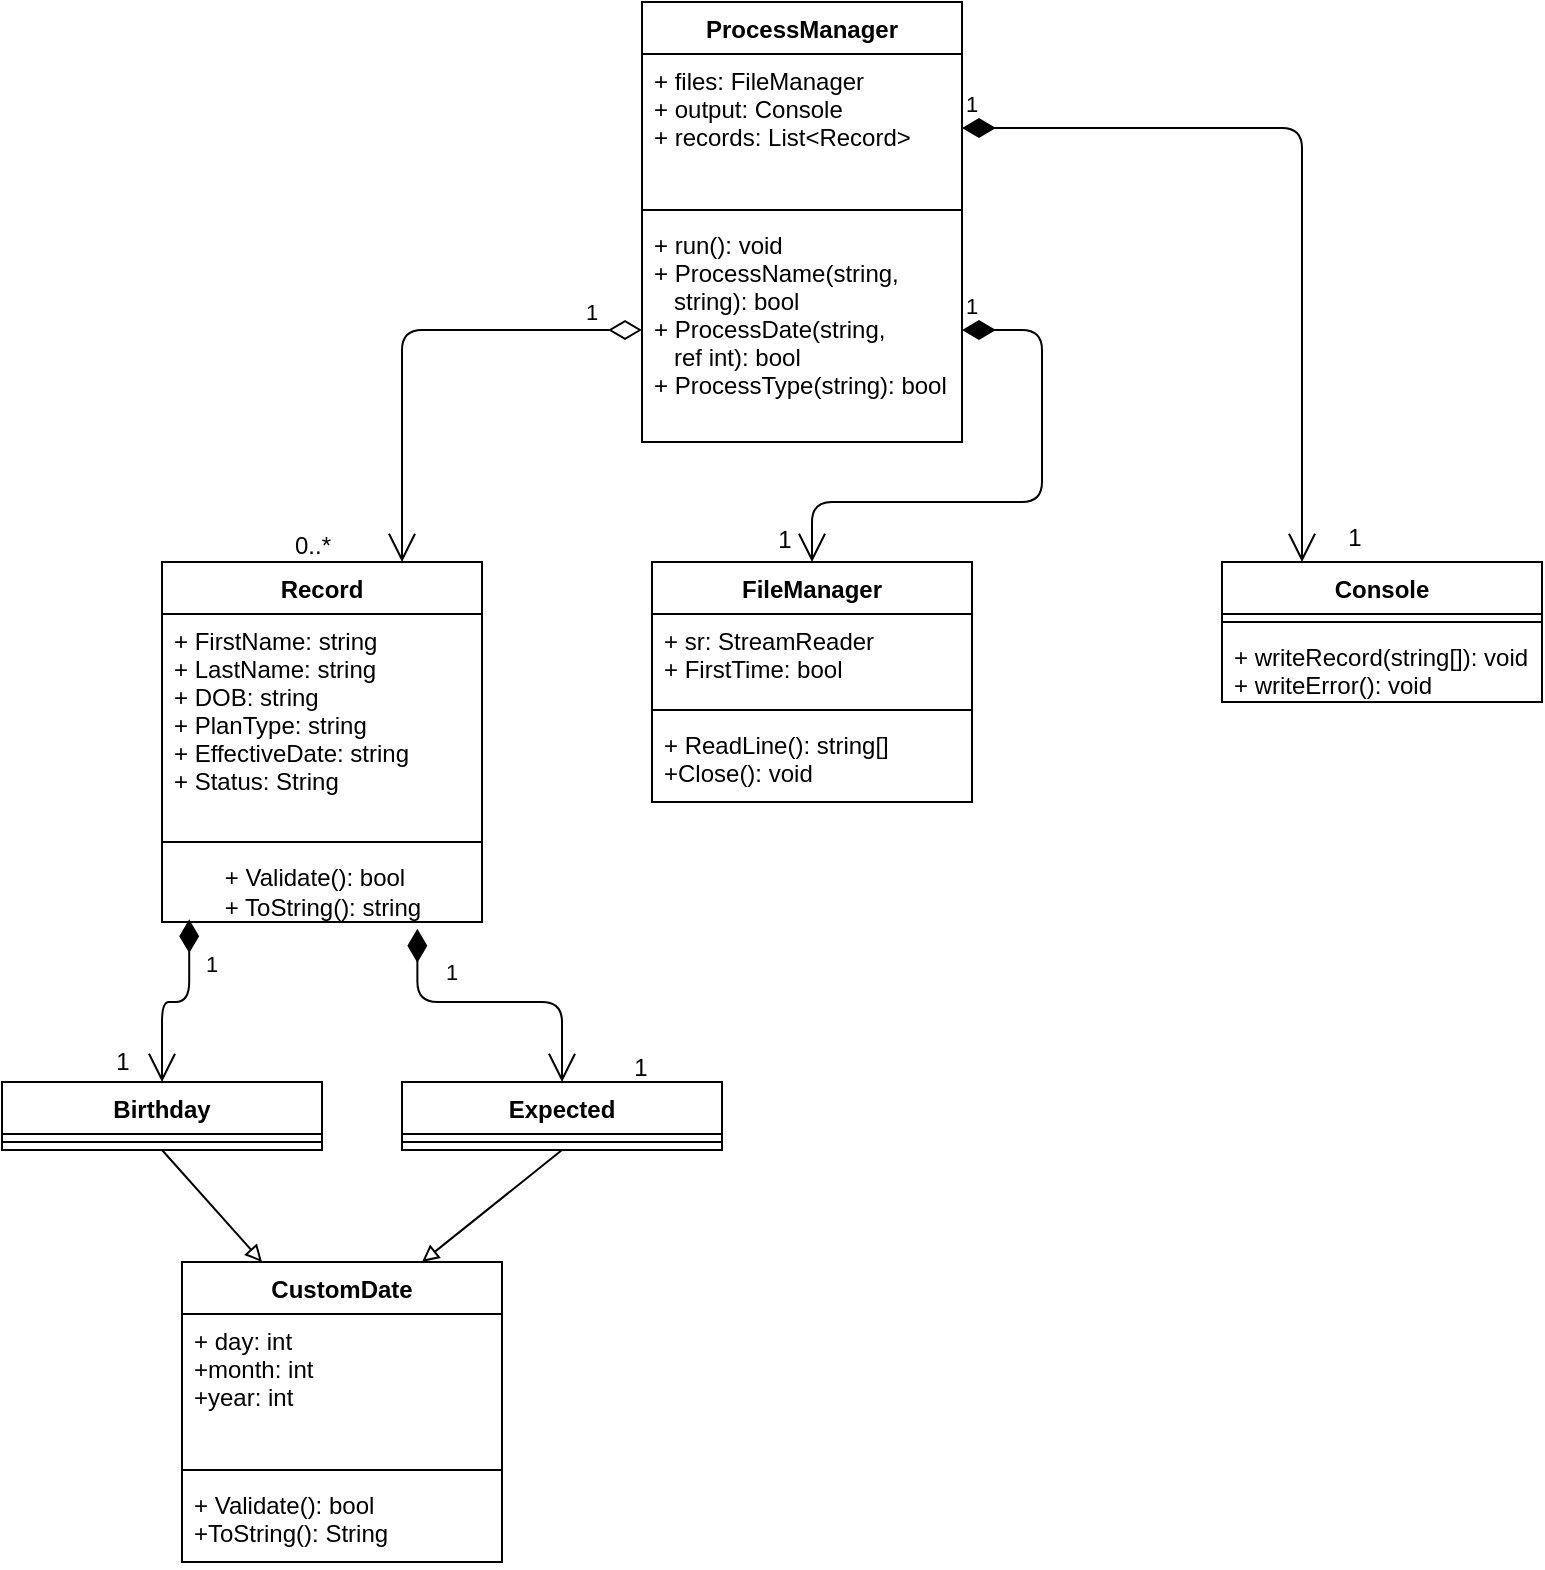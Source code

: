 <mxfile version="12.8.8" type="device"><diagram id="FYl7hfwOyTHB-MPhQHjA" name="Page-1"><mxGraphModel dx="1038" dy="580" grid="1" gridSize="10" guides="1" tooltips="1" connect="1" arrows="1" fold="1" page="1" pageScale="1" pageWidth="850" pageHeight="1100" math="0" shadow="0"><root><mxCell id="0"/><mxCell id="1" parent="0"/><mxCell id="oZ3bb2DGkR8uY_PdLGbP-1" value="ProcessManager" style="swimlane;fontStyle=1;align=center;verticalAlign=top;childLayout=stackLayout;horizontal=1;startSize=26;horizontalStack=0;resizeParent=1;resizeParentMax=0;resizeLast=0;collapsible=1;marginBottom=0;" parent="1" vertex="1"><mxGeometry x="340" y="30" width="160" height="220" as="geometry"/></mxCell><mxCell id="oZ3bb2DGkR8uY_PdLGbP-2" value="+ files: FileManager&#10;+ output: Console&#10;+ records: List&lt;Record&gt;" style="text;strokeColor=none;fillColor=none;align=left;verticalAlign=top;spacingLeft=4;spacingRight=4;overflow=hidden;rotatable=0;points=[[0,0.5],[1,0.5]];portConstraint=eastwest;" parent="oZ3bb2DGkR8uY_PdLGbP-1" vertex="1"><mxGeometry y="26" width="160" height="74" as="geometry"/></mxCell><mxCell id="oZ3bb2DGkR8uY_PdLGbP-3" value="" style="line;strokeWidth=1;fillColor=none;align=left;verticalAlign=middle;spacingTop=-1;spacingLeft=3;spacingRight=3;rotatable=0;labelPosition=right;points=[];portConstraint=eastwest;" parent="oZ3bb2DGkR8uY_PdLGbP-1" vertex="1"><mxGeometry y="100" width="160" height="8" as="geometry"/></mxCell><mxCell id="oZ3bb2DGkR8uY_PdLGbP-4" value="+ run(): void&#10;+ ProcessName(string, &#10;   string): bool&#10;+ ProcessDate(string, &#10;   ref int): bool&#10;+ ProcessType(string): bool" style="text;strokeColor=none;fillColor=none;align=left;verticalAlign=top;spacingLeft=4;spacingRight=4;overflow=hidden;rotatable=0;points=[[0,0.5],[1,0.5]];portConstraint=eastwest;" parent="oZ3bb2DGkR8uY_PdLGbP-1" vertex="1"><mxGeometry y="108" width="160" height="112" as="geometry"/></mxCell><mxCell id="oZ3bb2DGkR8uY_PdLGbP-5" value="Record" style="swimlane;fontStyle=1;align=center;verticalAlign=top;childLayout=stackLayout;horizontal=1;startSize=26;horizontalStack=0;resizeParent=1;resizeParentMax=0;resizeLast=0;collapsible=1;marginBottom=0;" parent="1" vertex="1"><mxGeometry x="100" y="310" width="160" height="180" as="geometry"/></mxCell><mxCell id="oZ3bb2DGkR8uY_PdLGbP-6" value="+ FirstName: string&#10;+ LastName: string&#10;+ DOB: string&#10;+ PlanType: string&#10;+ EffectiveDate: string&#10;+ Status: String" style="text;strokeColor=none;fillColor=none;align=left;verticalAlign=top;spacingLeft=4;spacingRight=4;overflow=hidden;rotatable=0;points=[[0,0.5],[1,0.5]];portConstraint=eastwest;" parent="oZ3bb2DGkR8uY_PdLGbP-5" vertex="1"><mxGeometry y="26" width="160" height="104" as="geometry"/></mxCell><mxCell id="oZ3bb2DGkR8uY_PdLGbP-7" value="" style="line;strokeWidth=1;fillColor=none;align=left;verticalAlign=middle;spacingTop=-1;spacingLeft=3;spacingRight=3;rotatable=0;labelPosition=right;points=[];portConstraint=eastwest;" parent="oZ3bb2DGkR8uY_PdLGbP-5" vertex="1"><mxGeometry y="130" width="160" height="20" as="geometry"/></mxCell><mxCell id="oVTEmpXS6EEX6timEcpO-6" value="&lt;div style=&quot;text-align: left&quot;&gt;&lt;span&gt;+ Validate(): bool&lt;/span&gt;&lt;/div&gt;&lt;div style=&quot;text-align: left&quot;&gt;&lt;span&gt;+ ToString(): string&lt;/span&gt;&lt;/div&gt;" style="text;html=1;align=center;verticalAlign=middle;resizable=0;points=[];autosize=1;" parent="oZ3bb2DGkR8uY_PdLGbP-5" vertex="1"><mxGeometry y="150" width="160" height="30" as="geometry"/></mxCell><mxCell id="oZ3bb2DGkR8uY_PdLGbP-9" value="FileManager" style="swimlane;fontStyle=1;align=center;verticalAlign=top;childLayout=stackLayout;horizontal=1;startSize=26;horizontalStack=0;resizeParent=1;resizeParentMax=0;resizeLast=0;collapsible=1;marginBottom=0;" parent="1" vertex="1"><mxGeometry x="345" y="310" width="160" height="120" as="geometry"/></mxCell><mxCell id="oZ3bb2DGkR8uY_PdLGbP-10" value="+ sr: StreamReader&#10;+ FirstTime: bool" style="text;strokeColor=none;fillColor=none;align=left;verticalAlign=top;spacingLeft=4;spacingRight=4;overflow=hidden;rotatable=0;points=[[0,0.5],[1,0.5]];portConstraint=eastwest;" parent="oZ3bb2DGkR8uY_PdLGbP-9" vertex="1"><mxGeometry y="26" width="160" height="44" as="geometry"/></mxCell><mxCell id="oZ3bb2DGkR8uY_PdLGbP-11" value="" style="line;strokeWidth=1;fillColor=none;align=left;verticalAlign=middle;spacingTop=-1;spacingLeft=3;spacingRight=3;rotatable=0;labelPosition=right;points=[];portConstraint=eastwest;" parent="oZ3bb2DGkR8uY_PdLGbP-9" vertex="1"><mxGeometry y="70" width="160" height="8" as="geometry"/></mxCell><mxCell id="oZ3bb2DGkR8uY_PdLGbP-12" value="+ ReadLine(): string[]&#10;+Close(): void" style="text;strokeColor=none;fillColor=none;align=left;verticalAlign=top;spacingLeft=4;spacingRight=4;overflow=hidden;rotatable=0;points=[[0,0.5],[1,0.5]];portConstraint=eastwest;" parent="oZ3bb2DGkR8uY_PdLGbP-9" vertex="1"><mxGeometry y="78" width="160" height="42" as="geometry"/></mxCell><mxCell id="oZ3bb2DGkR8uY_PdLGbP-13" value="Console" style="swimlane;fontStyle=1;align=center;verticalAlign=top;childLayout=stackLayout;horizontal=1;startSize=26;horizontalStack=0;resizeParent=1;resizeParentMax=0;resizeLast=0;collapsible=1;marginBottom=0;" parent="1" vertex="1"><mxGeometry x="630" y="310" width="160" height="70" as="geometry"/></mxCell><mxCell id="oZ3bb2DGkR8uY_PdLGbP-15" value="" style="line;strokeWidth=1;fillColor=none;align=left;verticalAlign=middle;spacingTop=-1;spacingLeft=3;spacingRight=3;rotatable=0;labelPosition=right;points=[];portConstraint=eastwest;" parent="oZ3bb2DGkR8uY_PdLGbP-13" vertex="1"><mxGeometry y="26" width="160" height="8" as="geometry"/></mxCell><mxCell id="oZ3bb2DGkR8uY_PdLGbP-16" value="+ writeRecord(string[]): void&#10;+ writeError(): void" style="text;strokeColor=none;fillColor=none;align=left;verticalAlign=top;spacingLeft=4;spacingRight=4;overflow=hidden;rotatable=0;points=[[0,0.5],[1,0.5]];portConstraint=eastwest;" parent="oZ3bb2DGkR8uY_PdLGbP-13" vertex="1"><mxGeometry y="34" width="160" height="36" as="geometry"/></mxCell><mxCell id="oZ3bb2DGkR8uY_PdLGbP-18" value="0..*" style="text;html=1;align=center;verticalAlign=middle;resizable=0;points=[];autosize=1;" parent="1" vertex="1"><mxGeometry x="160" y="292" width="30" height="20" as="geometry"/></mxCell><mxCell id="oZ3bb2DGkR8uY_PdLGbP-19" value="1" style="endArrow=open;html=1;endSize=12;startArrow=diamondThin;startSize=14;startFill=1;edgeStyle=orthogonalEdgeStyle;align=left;verticalAlign=bottom;entryX=0.5;entryY=0;entryDx=0;entryDy=0;exitX=1;exitY=0.5;exitDx=0;exitDy=0;" parent="1" source="oZ3bb2DGkR8uY_PdLGbP-4" target="oZ3bb2DGkR8uY_PdLGbP-9" edge="1"><mxGeometry x="-1" y="3" relative="1" as="geometry"><mxPoint x="380" y="280" as="sourcePoint"/><mxPoint x="540" y="280" as="targetPoint"/><Array as="points"><mxPoint x="540" y="194"/><mxPoint x="540" y="280"/><mxPoint x="425" y="280"/></Array></mxGeometry></mxCell><mxCell id="oZ3bb2DGkR8uY_PdLGbP-20" value="1" style="endArrow=open;html=1;endSize=12;startArrow=diamondThin;startSize=14;startFill=0;edgeStyle=orthogonalEdgeStyle;align=left;verticalAlign=bottom;entryX=0.75;entryY=0;entryDx=0;entryDy=0;exitX=0;exitY=0.5;exitDx=0;exitDy=0;" parent="1" source="oZ3bb2DGkR8uY_PdLGbP-4" target="oZ3bb2DGkR8uY_PdLGbP-5" edge="1"><mxGeometry x="-0.746" relative="1" as="geometry"><mxPoint x="120" y="210" as="sourcePoint"/><mxPoint x="280" y="210" as="targetPoint"/><mxPoint as="offset"/></mxGeometry></mxCell><mxCell id="oZ3bb2DGkR8uY_PdLGbP-21" value="1" style="text;html=1;align=center;verticalAlign=middle;resizable=0;points=[];autosize=1;" parent="1" vertex="1"><mxGeometry x="401" y="289" width="20" height="20" as="geometry"/></mxCell><mxCell id="oZ3bb2DGkR8uY_PdLGbP-22" value="1" style="endArrow=open;html=1;endSize=12;startArrow=diamondThin;startSize=14;startFill=1;edgeStyle=orthogonalEdgeStyle;align=left;verticalAlign=bottom;exitX=1;exitY=0.5;exitDx=0;exitDy=0;entryX=0.25;entryY=0;entryDx=0;entryDy=0;" parent="1" source="oZ3bb2DGkR8uY_PdLGbP-2" target="oZ3bb2DGkR8uY_PdLGbP-13" edge="1"><mxGeometry x="-1" y="3" relative="1" as="geometry"><mxPoint x="610" y="170" as="sourcePoint"/><mxPoint x="770" y="170" as="targetPoint"/></mxGeometry></mxCell><mxCell id="oZ3bb2DGkR8uY_PdLGbP-23" value="1" style="text;html=1;align=center;verticalAlign=middle;resizable=0;points=[];autosize=1;" parent="1" vertex="1"><mxGeometry x="686" y="288" width="20" height="20" as="geometry"/></mxCell><mxCell id="oVTEmpXS6EEX6timEcpO-11" value="Birthday" style="swimlane;fontStyle=1;align=center;verticalAlign=top;childLayout=stackLayout;horizontal=1;startSize=26;horizontalStack=0;resizeParent=1;resizeParentMax=0;resizeLast=0;collapsible=1;marginBottom=0;" parent="1" vertex="1"><mxGeometry x="20" y="570" width="160" height="34" as="geometry"/></mxCell><mxCell id="oVTEmpXS6EEX6timEcpO-13" value="" style="line;strokeWidth=1;fillColor=none;align=left;verticalAlign=middle;spacingTop=-1;spacingLeft=3;spacingRight=3;rotatable=0;labelPosition=right;points=[];portConstraint=eastwest;" parent="oVTEmpXS6EEX6timEcpO-11" vertex="1"><mxGeometry y="26" width="160" height="8" as="geometry"/></mxCell><mxCell id="oVTEmpXS6EEX6timEcpO-15" value="Expected" style="swimlane;fontStyle=1;align=center;verticalAlign=top;childLayout=stackLayout;horizontal=1;startSize=26;horizontalStack=0;resizeParent=1;resizeParentMax=0;resizeLast=0;collapsible=1;marginBottom=0;" parent="1" vertex="1"><mxGeometry x="220" y="570" width="160" height="34" as="geometry"/></mxCell><mxCell id="oVTEmpXS6EEX6timEcpO-17" value="" style="line;strokeWidth=1;fillColor=none;align=left;verticalAlign=middle;spacingTop=-1;spacingLeft=3;spacingRight=3;rotatable=0;labelPosition=right;points=[];portConstraint=eastwest;" parent="oVTEmpXS6EEX6timEcpO-15" vertex="1"><mxGeometry y="26" width="160" height="8" as="geometry"/></mxCell><mxCell id="oVTEmpXS6EEX6timEcpO-20" value="1" style="endArrow=open;html=1;endSize=12;startArrow=diamondThin;startSize=14;startFill=1;edgeStyle=orthogonalEdgeStyle;align=left;verticalAlign=bottom;entryX=0.5;entryY=0;entryDx=0;entryDy=0;exitX=0.085;exitY=0.953;exitDx=0;exitDy=0;exitPerimeter=0;" parent="1" source="oVTEmpXS6EEX6timEcpO-6" target="oVTEmpXS6EEX6timEcpO-11" edge="1"><mxGeometry x="-0.339" y="6" relative="1" as="geometry"><mxPoint x="10" y="520" as="sourcePoint"/><mxPoint x="170" y="520" as="targetPoint"/><mxPoint as="offset"/></mxGeometry></mxCell><mxCell id="oVTEmpXS6EEX6timEcpO-21" value="1" style="text;html=1;align=center;verticalAlign=middle;resizable=0;points=[];autosize=1;" parent="1" vertex="1"><mxGeometry x="70" y="550" width="20" height="20" as="geometry"/></mxCell><mxCell id="oVTEmpXS6EEX6timEcpO-22" value="1" style="endArrow=open;html=1;endSize=12;startArrow=diamondThin;startSize=14;startFill=1;edgeStyle=orthogonalEdgeStyle;align=left;verticalAlign=bottom;entryX=0.5;entryY=0;entryDx=0;entryDy=0;exitX=0.798;exitY=1.113;exitDx=0;exitDy=0;exitPerimeter=0;" parent="1" source="oVTEmpXS6EEX6timEcpO-6" target="oVTEmpXS6EEX6timEcpO-15" edge="1"><mxGeometry x="-0.339" y="6" relative="1" as="geometry"><mxPoint x="233.6" y="509.0" as="sourcePoint"/><mxPoint x="220" y="590.41" as="targetPoint"/><mxPoint as="offset"/></mxGeometry></mxCell><mxCell id="oVTEmpXS6EEX6timEcpO-23" value="1" style="text;html=1;align=center;verticalAlign=middle;resizable=0;points=[];autosize=1;" parent="1" vertex="1"><mxGeometry x="329" y="553" width="20" height="20" as="geometry"/></mxCell><mxCell id="oVTEmpXS6EEX6timEcpO-24" value="CustomDate" style="swimlane;fontStyle=1;align=center;verticalAlign=top;childLayout=stackLayout;horizontal=1;startSize=26;horizontalStack=0;resizeParent=1;resizeParentMax=0;resizeLast=0;collapsible=1;marginBottom=0;" parent="1" vertex="1"><mxGeometry x="110" y="660" width="160" height="150" as="geometry"/></mxCell><mxCell id="oVTEmpXS6EEX6timEcpO-25" value="+ day: int&#10;+month: int&#10;+year: int" style="text;strokeColor=none;fillColor=none;align=left;verticalAlign=top;spacingLeft=4;spacingRight=4;overflow=hidden;rotatable=0;points=[[0,0.5],[1,0.5]];portConstraint=eastwest;" parent="oVTEmpXS6EEX6timEcpO-24" vertex="1"><mxGeometry y="26" width="160" height="74" as="geometry"/></mxCell><mxCell id="oVTEmpXS6EEX6timEcpO-26" value="" style="line;strokeWidth=1;fillColor=none;align=left;verticalAlign=middle;spacingTop=-1;spacingLeft=3;spacingRight=3;rotatable=0;labelPosition=right;points=[];portConstraint=eastwest;" parent="oVTEmpXS6EEX6timEcpO-24" vertex="1"><mxGeometry y="100" width="160" height="8" as="geometry"/></mxCell><mxCell id="oVTEmpXS6EEX6timEcpO-27" value="+ Validate(): bool&#10;+ToString(): String" style="text;strokeColor=none;fillColor=none;align=left;verticalAlign=top;spacingLeft=4;spacingRight=4;overflow=hidden;rotatable=0;points=[[0,0.5],[1,0.5]];portConstraint=eastwest;" parent="oVTEmpXS6EEX6timEcpO-24" vertex="1"><mxGeometry y="108" width="160" height="42" as="geometry"/></mxCell><mxCell id="oVTEmpXS6EEX6timEcpO-29" value="" style="endArrow=block;html=1;endFill=0;entryX=0.75;entryY=0;entryDx=0;entryDy=0;exitX=0.5;exitY=1;exitDx=0;exitDy=0;" parent="1" source="oVTEmpXS6EEX6timEcpO-15" target="oVTEmpXS6EEX6timEcpO-24" edge="1"><mxGeometry width="50" height="50" relative="1" as="geometry"><mxPoint x="330" y="640" as="sourcePoint"/><mxPoint x="120.88" y="613.8" as="targetPoint"/></mxGeometry></mxCell><mxCell id="oVTEmpXS6EEX6timEcpO-30" value="" style="endArrow=block;html=1;endFill=0;entryX=0.25;entryY=0;entryDx=0;entryDy=0;exitX=0.5;exitY=1;exitDx=0;exitDy=0;" parent="1" source="oVTEmpXS6EEX6timEcpO-11" target="oVTEmpXS6EEX6timEcpO-24" edge="1"><mxGeometry width="50" height="50" relative="1" as="geometry"><mxPoint x="100" y="600" as="sourcePoint"/><mxPoint x="130" y="666" as="targetPoint"/></mxGeometry></mxCell></root></mxGraphModel></diagram></mxfile>
